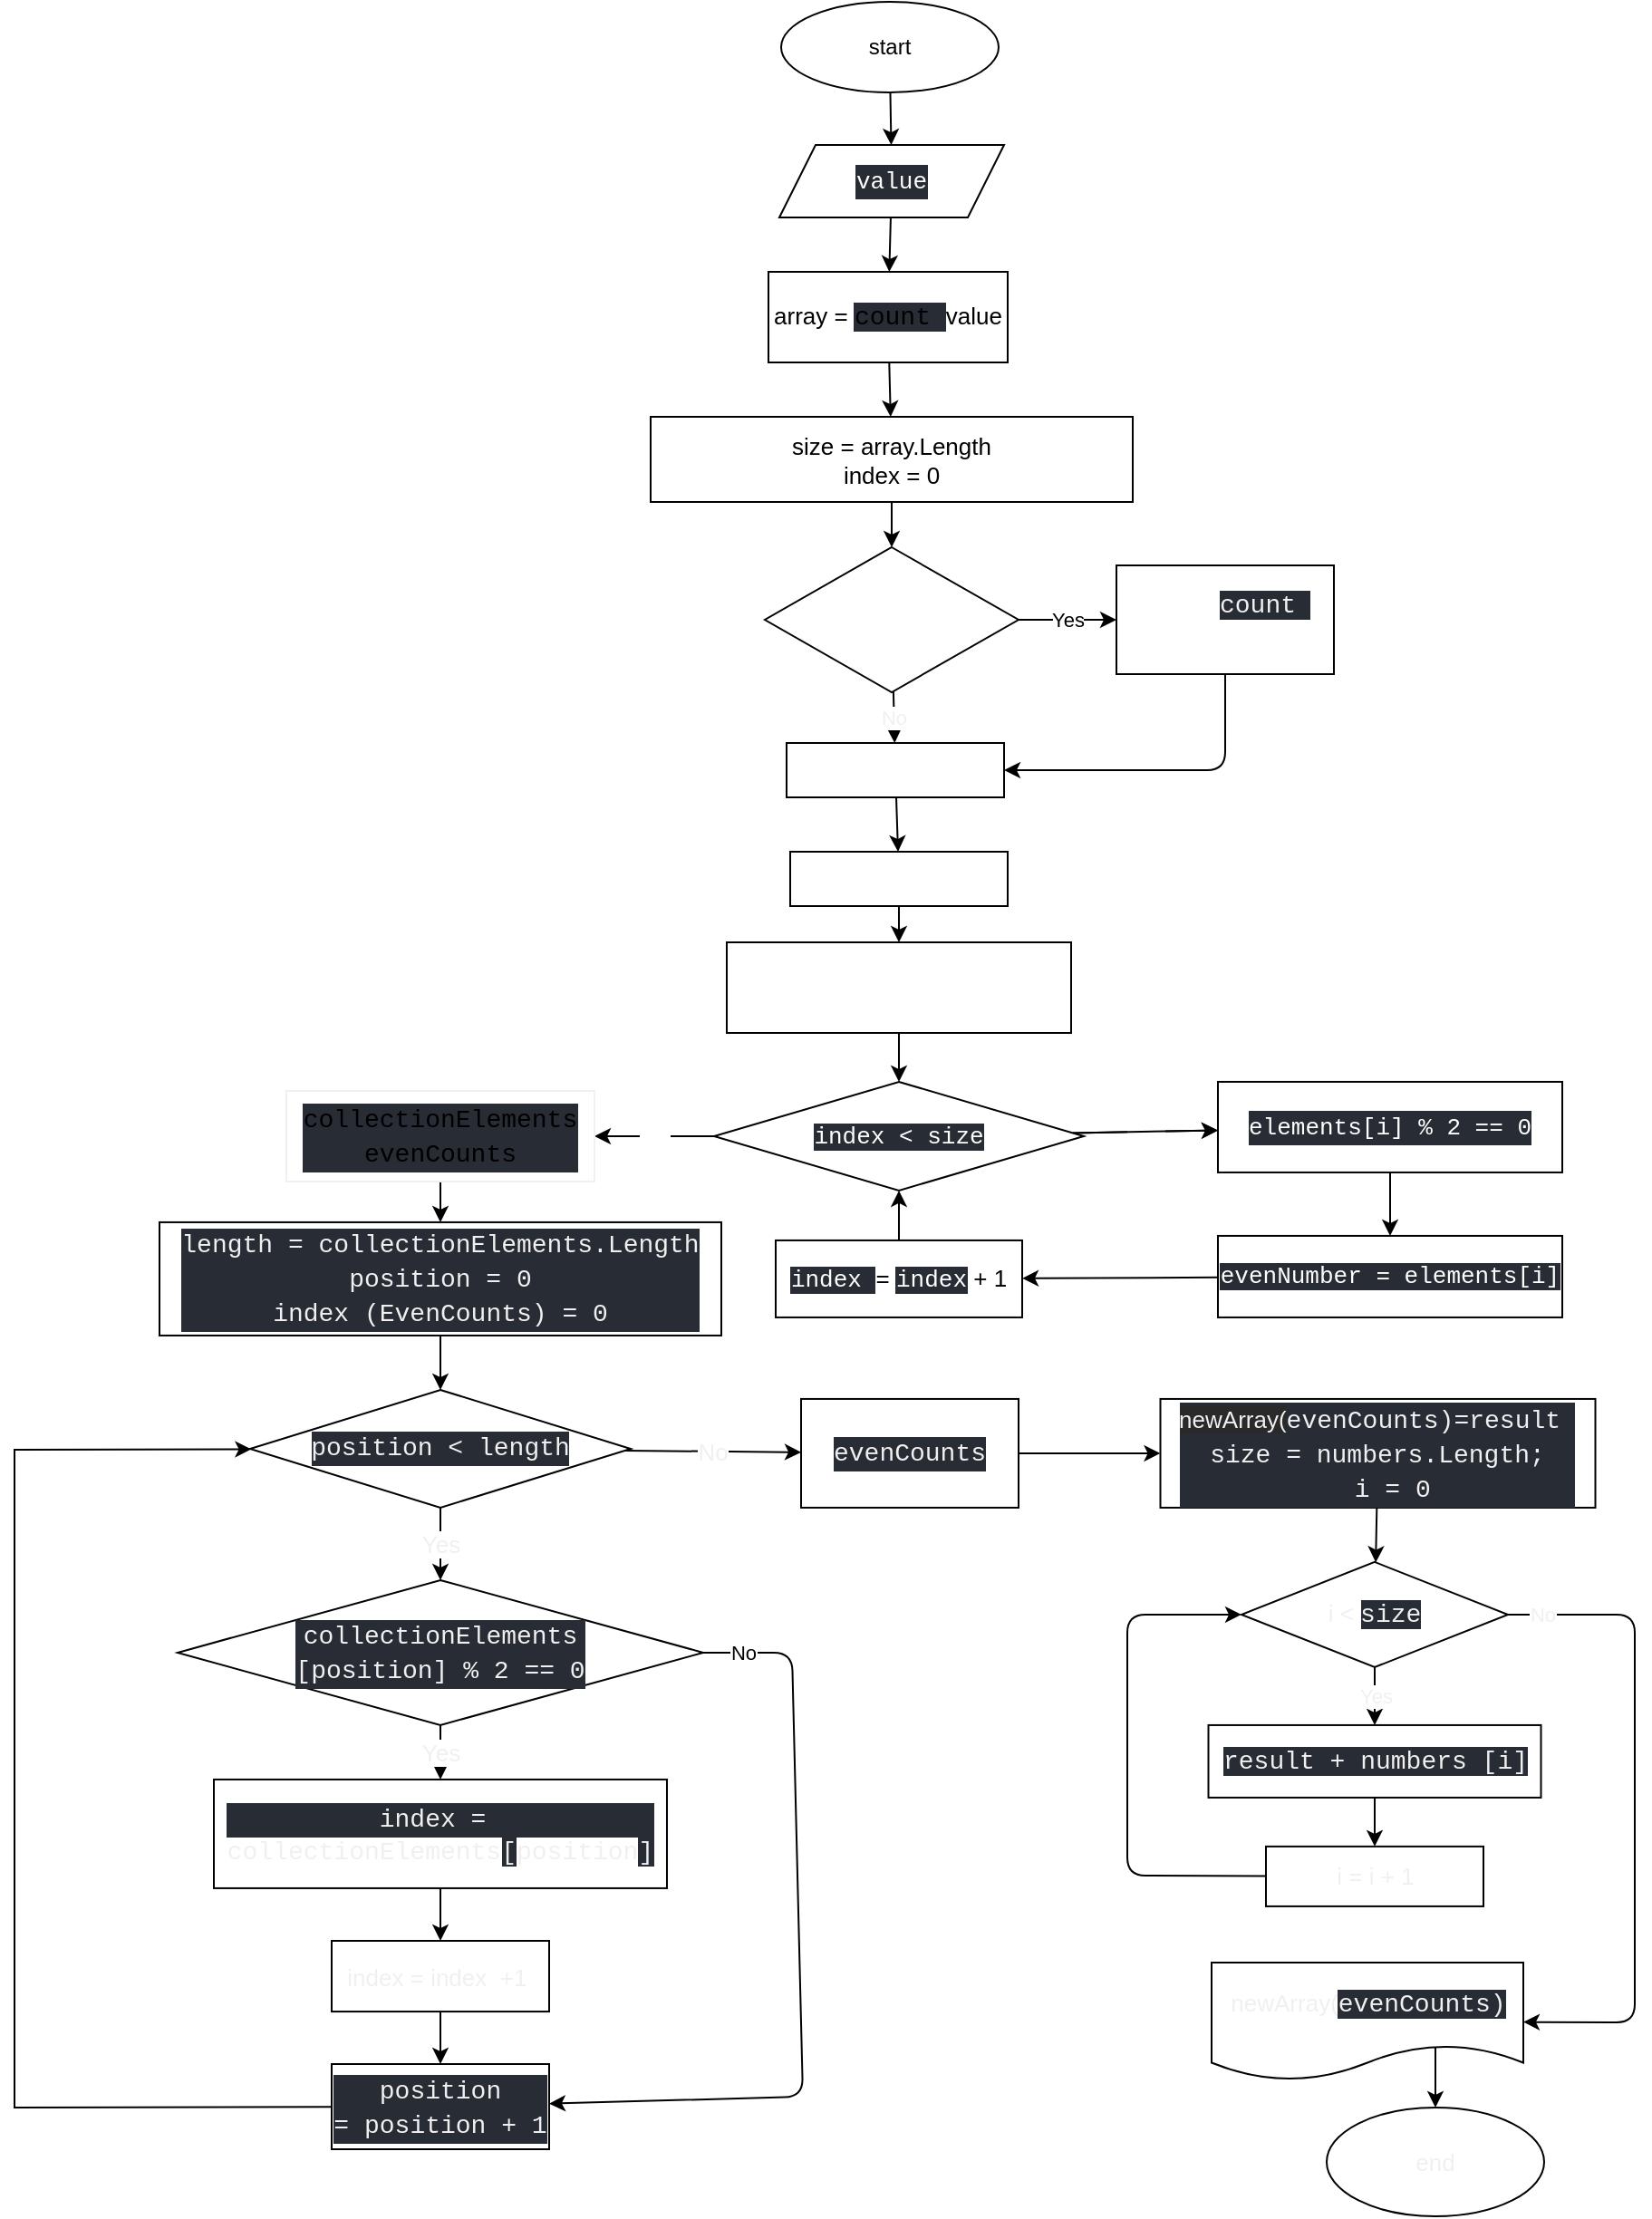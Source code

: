 <mxfile>
    <diagram id="9QkJtEaG_IkiM6-xcyWF" name="Page-1">
        <mxGraphModel dx="890" dy="319" grid="1" gridSize="10" guides="1" tooltips="1" connect="1" arrows="1" fold="1" page="1" pageScale="1" pageWidth="827" pageHeight="1169" math="0" shadow="0">
            <root>
                <mxCell id="0"/>
                <mxCell id="1" parent="0"/>
                <mxCell id="3" value="" style="edgeStyle=none;html=1;fontSize=13;rounded=0;" edge="1" parent="1" source="4" target="6">
                    <mxGeometry relative="1" as="geometry"/>
                </mxCell>
                <mxCell id="4" value="start" style="ellipse;whiteSpace=wrap;html=1;rounded=0;" vertex="1" parent="1">
                    <mxGeometry x="589" y="511" width="120" height="50" as="geometry"/>
                </mxCell>
                <mxCell id="5" value="" style="edgeStyle=none;html=1;fontColor=#FFFFFF;fontSize=13;rounded=0;" edge="1" parent="1" source="6" target="8">
                    <mxGeometry relative="1" as="geometry"/>
                </mxCell>
                <mxCell id="6" value="&lt;div style=&quot;background-color: rgb(40, 44, 52); font-family: consolas, &amp;quot;courier new&amp;quot;, monospace; font-size: 13px; line-height: 19px;&quot;&gt;&lt;font color=&quot;#ffffff&quot; style=&quot;font-size: 13px;&quot;&gt;value&lt;/font&gt;&lt;br style=&quot;font-size: 13px;&quot;&gt;&lt;/div&gt;" style="shape=parallelogram;perimeter=parallelogramPerimeter;whiteSpace=wrap;html=1;fixedSize=1;fontSize=13;rounded=0;" vertex="1" parent="1">
                    <mxGeometry x="588" y="590" width="124" height="40" as="geometry"/>
                </mxCell>
                <mxCell id="7" value="" style="edgeStyle=none;html=1;fontColor=#FFFFFF;fontSize=13;rounded=0;" edge="1" parent="1" source="8" target="10">
                    <mxGeometry relative="1" as="geometry"/>
                </mxCell>
                <mxCell id="8" value="array = &lt;span style=&quot;background-color: rgb(40 , 44 , 52) ; font-family: &amp;#34;consolas&amp;#34; , &amp;#34;courier new&amp;#34; , monospace ; font-size: 14px&quot;&gt;count&amp;nbsp;&lt;/span&gt;&lt;span&gt;value&lt;/span&gt;" style="whiteSpace=wrap;html=1;fontSize=13;rounded=0;" vertex="1" parent="1">
                    <mxGeometry x="582" y="660" width="132" height="50" as="geometry"/>
                </mxCell>
                <mxCell id="9" style="edgeStyle=none;html=1;fontSize=13;fontColor=#FFFFFF;rounded=0;entryX=0.5;entryY=0;entryDx=0;entryDy=0;" edge="1" parent="1" source="10" target="44">
                    <mxGeometry relative="1" as="geometry">
                        <mxPoint x="646" y="806" as="targetPoint"/>
                    </mxGeometry>
                </mxCell>
                <mxCell id="10" value="size =&amp;nbsp;array.Length &lt;br&gt;index = 0" style="shape=parallelogram;perimeter=parallelogramPerimeter;fixedSize=1;fontSize=13;whiteSpace=wrap;verticalAlign=middle;html=1;rounded=0;size=-2;" vertex="1" parent="1">
                    <mxGeometry x="517" y="740" width="266" height="47" as="geometry"/>
                </mxCell>
                <mxCell id="11" value="No" style="edgeStyle=none;html=1;fontColor=#FFFFFF;fontSize=13;rounded=0;" edge="1" parent="1" source="14">
                    <mxGeometry relative="1" as="geometry">
                        <mxPoint x="486" y="1136.97" as="targetPoint"/>
                    </mxGeometry>
                </mxCell>
                <mxCell id="12" value="Yes" style="edgeStyle=none;html=1;fontColor=#FFFFFF;fontSize=13;rounded=0;" edge="1" parent="1" source="14" target="16">
                    <mxGeometry relative="1" as="geometry"/>
                </mxCell>
                <mxCell id="13" style="edgeStyle=none;html=1;fontSize=13;fontColor=#FFFFFF;rounded=0;" edge="1" parent="1" source="14" target="16">
                    <mxGeometry relative="1" as="geometry"/>
                </mxCell>
                <mxCell id="14" value="&lt;span style=&quot;color: rgb(255 , 255 , 255) ; font-family: &amp;#34;consolas&amp;#34; , &amp;#34;courier new&amp;#34; , monospace ; background-color: rgb(40 , 44 , 52)&quot;&gt;index&amp;nbsp;&lt;/span&gt;&lt;span style=&quot;color: rgb(255 , 255 , 255) ; background-color: rgb(40 , 44 , 52) ; font-family: &amp;#34;consolas&amp;#34; , &amp;#34;courier new&amp;#34; , monospace&quot;&gt;&amp;lt; size&lt;/span&gt;&lt;span style=&quot;color: rgb(255 , 255 , 255) ; font-family: &amp;#34;consolas&amp;#34; , &amp;#34;courier new&amp;#34; , monospace ; background-color: rgb(40 , 44 , 52)&quot;&gt;&lt;br&gt;&lt;/span&gt;" style="rhombus;whiteSpace=wrap;html=1;fontSize=13;rounded=0;" vertex="1" parent="1">
                    <mxGeometry x="552" y="1106.97" width="204" height="60" as="geometry"/>
                </mxCell>
                <mxCell id="15" value="" style="edgeStyle=none;html=1;fontColor=#FFFFFF;fontSize=13;rounded=0;" edge="1" parent="1" source="16" target="20">
                    <mxGeometry relative="1" as="geometry"/>
                </mxCell>
                <mxCell id="16" value="&lt;div style=&quot;background-color: rgb(40, 44, 52); font-family: consolas, &amp;quot;courier new&amp;quot;, monospace; font-size: 13px; line-height: 19px;&quot;&gt;&lt;font color=&quot;#ffffff&quot; style=&quot;font-size: 13px;&quot;&gt;elements[i] % 2 == 0&lt;/font&gt;&lt;/div&gt;" style="whiteSpace=wrap;html=1;fontSize=13;rounded=0;" vertex="1" parent="1">
                    <mxGeometry x="830" y="1106.97" width="190" height="50" as="geometry"/>
                </mxCell>
                <mxCell id="17" value="" style="edgeStyle=none;html=1;fontSize=13;fontColor=#F0F0F0;rounded=0;" edge="1" parent="1" source="18" target="24">
                    <mxGeometry relative="1" as="geometry"/>
                </mxCell>
                <mxCell id="18" value="&lt;div style=&quot;background-color: rgb(40 , 44 , 52) ; font-family: &amp;#34;consolas&amp;#34; , &amp;#34;courier new&amp;#34; , monospace ; font-size: 14px ; line-height: 19px&quot;&gt;collectionElements&lt;br&gt;&lt;div style=&quot;font-family: &amp;#34;consolas&amp;#34; , &amp;#34;courier new&amp;#34; , monospace ; line-height: 19px&quot;&gt;evenCounts&lt;/div&gt;&lt;/div&gt;" style="whiteSpace=wrap;html=1;fontSize=13;strokeColor=#F0F0F0;rounded=0;" vertex="1" parent="1">
                    <mxGeometry x="316" y="1111.97" width="170" height="50" as="geometry"/>
                </mxCell>
                <mxCell id="19" value="" style="edgeStyle=none;html=1;fontSize=13;fontColor=#FFFFFF;rounded=0;" edge="1" parent="1" source="20" target="22">
                    <mxGeometry relative="1" as="geometry"/>
                </mxCell>
                <mxCell id="20" value="&lt;span style=&quot;color: rgb(255 , 255 , 255) ; font-family: &amp;#34;consolas&amp;#34; , &amp;#34;courier new&amp;#34; , monospace ; background-color: rgb(40 , 44 , 52)&quot;&gt;evenNumber =&amp;nbsp;&lt;/span&gt;&lt;span style=&quot;color: rgb(255 , 255 , 255) ; font-family: &amp;#34;consolas&amp;#34; , &amp;#34;courier new&amp;#34; , monospace ; background-color: rgb(40 , 44 , 52)&quot;&gt;elements[i]&lt;/span&gt;" style="whiteSpace=wrap;html=1;fontSize=13;rounded=0;" vertex="1" parent="1">
                    <mxGeometry x="830" y="1191.97" width="190" height="45" as="geometry"/>
                </mxCell>
                <mxCell id="21" style="edgeStyle=none;html=1;fontSize=13;fontColor=#FFFFFF;rounded=0;" edge="1" parent="1" source="22" target="14">
                    <mxGeometry relative="1" as="geometry"/>
                </mxCell>
                <mxCell id="22" value="&lt;span style=&quot;color: rgb(255 , 255 , 255) ; font-family: &amp;#34;consolas&amp;#34; , &amp;#34;courier new&amp;#34; , monospace ; background-color: rgb(40 , 44 , 52)&quot;&gt;index&amp;nbsp;&lt;/span&gt;=&amp;nbsp;&lt;span style=&quot;color: rgb(255 , 255 , 255) ; font-family: &amp;#34;consolas&amp;#34; , &amp;#34;courier new&amp;#34; , monospace ; background-color: rgb(40 , 44 , 52)&quot;&gt;index&lt;/span&gt;&amp;nbsp;+ 1" style="whiteSpace=wrap;html=1;fontSize=13;rounded=0;" vertex="1" parent="1">
                    <mxGeometry x="586" y="1194.47" width="136" height="42.5" as="geometry"/>
                </mxCell>
                <mxCell id="23" value="" style="edgeStyle=none;html=1;fontSize=13;fontColor=#F0F0F0;exitX=0.5;exitY=1;exitDx=0;exitDy=0;rounded=0;" edge="1" parent="1" source="24" target="27">
                    <mxGeometry relative="1" as="geometry">
                        <mxPoint x="401" y="1261.97" as="sourcePoint"/>
                    </mxGeometry>
                </mxCell>
                <mxCell id="24" value="&lt;div style=&quot;background-color: rgb(40 , 44 , 52) ; font-family: &amp;#34;consolas&amp;#34; , &amp;#34;courier new&amp;#34; , monospace ; font-size: 14px ; line-height: 19px&quot;&gt;&lt;span&gt;length&lt;/span&gt; = &lt;span&gt;collectionElements&lt;/span&gt;.&lt;span&gt;Length&lt;br&gt;&lt;/span&gt;&lt;div style=&quot;font-family: &amp;#34;consolas&amp;#34; , &amp;#34;courier new&amp;#34; , monospace ; line-height: 19px&quot;&gt;&lt;span&gt;position&lt;/span&gt; = &lt;span&gt;0&lt;br&gt;index (E&lt;/span&gt;venCounts) = 0&lt;/div&gt;&lt;/div&gt;" style="whiteSpace=wrap;html=1;fontSize=13;fontColor=#F0F0F0;rounded=0;" vertex="1" parent="1">
                    <mxGeometry x="246" y="1184.47" width="310" height="62.5" as="geometry"/>
                </mxCell>
                <mxCell id="25" value="Yes" style="edgeStyle=none;html=1;fontSize=13;fontColor=#F0F0F0;rounded=0;" edge="1" parent="1" source="27" target="30">
                    <mxGeometry relative="1" as="geometry"/>
                </mxCell>
                <mxCell id="26" value="No" style="edgeStyle=none;html=1;fontSize=13;fontColor=#F0F0F0;rounded=0;" edge="1" parent="1" source="27" target="32">
                    <mxGeometry relative="1" as="geometry"/>
                </mxCell>
                <mxCell id="27" value="&lt;div style=&quot;background-color: rgb(40, 44, 52); font-family: consolas, &amp;quot;courier new&amp;quot;, monospace; font-size: 14px; line-height: 19px;&quot;&gt;&lt;span style=&quot;&quot;&gt;position&lt;/span&gt; &amp;lt; &lt;span style=&quot;&quot;&gt;length&lt;/span&gt;&lt;/div&gt;" style="rhombus;whiteSpace=wrap;html=1;fontSize=13;fontColor=#F0F0F0;rounded=0;" vertex="1" parent="1">
                    <mxGeometry x="296" y="1276.97" width="210" height="65" as="geometry"/>
                </mxCell>
                <mxCell id="28" value="Yes" style="edgeStyle=none;html=1;fontSize=13;fontColor=#F0F0F0;rounded=0;" edge="1" parent="1" source="30" target="34">
                    <mxGeometry relative="1" as="geometry"/>
                </mxCell>
                <mxCell id="29" value="No" style="edgeStyle=none;html=1;" edge="1" parent="1" source="30" target="36">
                    <mxGeometry x="-0.898" relative="1" as="geometry">
                        <Array as="points">
                            <mxPoint x="595" y="1422"/>
                            <mxPoint x="601" y="1667"/>
                        </Array>
                        <mxPoint as="offset"/>
                    </mxGeometry>
                </mxCell>
                <mxCell id="30" value="&lt;div style=&quot;background-color: rgb(40 , 44 , 52) ; font-family: &amp;#34;consolas&amp;#34; , &amp;#34;courier new&amp;#34; , monospace ; font-size: 14px ; line-height: 19px&quot;&gt;&lt;span&gt;collectionElements&lt;br&gt;&lt;/span&gt;[&lt;span&gt;position&lt;/span&gt;] % &lt;span&gt;2&lt;/span&gt; == &lt;span&gt;0&lt;/span&gt;&lt;/div&gt;" style="rhombus;whiteSpace=wrap;html=1;fontSize=13;fontColor=#F0F0F0;rounded=0;" vertex="1" parent="1">
                    <mxGeometry x="256" y="1381.97" width="290" height="80" as="geometry"/>
                </mxCell>
                <mxCell id="31" value="" style="edgeStyle=none;html=1;" edge="1" parent="1" source="32" target="54">
                    <mxGeometry relative="1" as="geometry"/>
                </mxCell>
                <mxCell id="32" value="&lt;div style=&quot;background-color: rgb(40, 44, 52); font-family: consolas, &amp;quot;courier new&amp;quot;, monospace; font-size: 14px; line-height: 19px;&quot;&gt;&lt;span style=&quot;&quot;&gt;evenCounts&lt;/span&gt;&lt;/div&gt;" style="whiteSpace=wrap;html=1;fontSize=13;fontColor=#F0F0F0;rounded=0;" vertex="1" parent="1">
                    <mxGeometry x="600" y="1281.97" width="120" height="60" as="geometry"/>
                </mxCell>
                <mxCell id="33" value="" style="edgeStyle=none;html=1;fontSize=13;fontColor=#F0F0F0;rounded=0;" edge="1" parent="1" source="34" target="38">
                    <mxGeometry relative="1" as="geometry"/>
                </mxCell>
                <mxCell id="34" value="&lt;div style=&quot;background-color: rgb(40 , 44 , 52) ; font-family: &amp;#34;consolas&amp;#34; , &amp;#34;courier new&amp;#34; , monospace ; font-size: 14px ; line-height: 19px&quot;&gt;&lt;span&gt;index =&amp;nbsp;&lt;/span&gt;&lt;/div&gt;&lt;span style=&quot;font-family: &amp;#34;consolas&amp;#34; , &amp;#34;courier new&amp;#34; , monospace ; font-size: 14px&quot;&gt;collectionElements&lt;/span&gt;&lt;span style=&quot;font-family: &amp;#34;consolas&amp;#34; , &amp;#34;courier new&amp;#34; , monospace ; font-size: 14px ; background-color: rgb(40 , 44 , 52)&quot;&gt;[&lt;/span&gt;&lt;span style=&quot;font-family: &amp;#34;consolas&amp;#34; , &amp;#34;courier new&amp;#34; , monospace ; font-size: 14px&quot;&gt;position&lt;/span&gt;&lt;span style=&quot;font-family: &amp;#34;consolas&amp;#34; , &amp;#34;courier new&amp;#34; , monospace ; font-size: 14px ; background-color: rgb(40 , 44 , 52)&quot;&gt;]&lt;/span&gt;" style="whiteSpace=wrap;html=1;fontSize=13;fontColor=#F0F0F0;rounded=0;" vertex="1" parent="1">
                    <mxGeometry x="276" y="1491.97" width="250" height="60" as="geometry"/>
                </mxCell>
                <mxCell id="35" style="edgeStyle=none;html=1;fontSize=13;fontColor=#F0F0F0;rounded=0;" edge="1" parent="1" source="36" target="27">
                    <mxGeometry relative="1" as="geometry">
                        <Array as="points">
                            <mxPoint x="166" y="1673"/>
                            <mxPoint x="166" y="1516.97"/>
                            <mxPoint x="166" y="1309.97"/>
                        </Array>
                    </mxGeometry>
                </mxCell>
                <mxCell id="36" value="&lt;div style=&quot;background-color: rgb(40, 44, 52); font-family: consolas, &amp;quot;courier new&amp;quot;, monospace; font-size: 14px; line-height: 19px;&quot;&gt;&lt;span style=&quot;&quot;&gt;position =&amp;nbsp;&lt;/span&gt;&lt;span style=&quot;&quot;&gt;position + 1&lt;/span&gt;&lt;/div&gt;" style="whiteSpace=wrap;html=1;fontSize=13;fontColor=#F0F0F0;rounded=0;" vertex="1" parent="1">
                    <mxGeometry x="341" y="1649" width="120" height="47" as="geometry"/>
                </mxCell>
                <mxCell id="37" style="edgeStyle=none;html=1;" edge="1" parent="1" source="38" target="36">
                    <mxGeometry relative="1" as="geometry"/>
                </mxCell>
                <mxCell id="38" value="index = index&amp;nbsp; +1&amp;nbsp;" style="whiteSpace=wrap;html=1;fontSize=13;fontColor=#F0F0F0;rounded=0;" vertex="1" parent="1">
                    <mxGeometry x="341" y="1581" width="120" height="39.03" as="geometry"/>
                </mxCell>
                <mxCell id="39" value="" style="edgeStyle=none;html=1;fontSize=13;fontColor=#F0F0F0;rounded=0;" edge="1" parent="1" target="41">
                    <mxGeometry relative="1" as="geometry">
                        <mxPoint x="950" y="1633" as="sourcePoint"/>
                    </mxGeometry>
                </mxCell>
                <mxCell id="40" value="newArray(&lt;span style=&quot;font-family: &amp;#34;consolas&amp;#34; , &amp;#34;courier new&amp;#34; , monospace ; font-size: 14px ; background-color: rgb(40 , 44 , 52)&quot;&gt;evenCounts)&lt;/span&gt;" style="shape=document;whiteSpace=wrap;html=1;boundedLbl=1;labelBackgroundColor=none;fontSize=13;fontColor=#F0F0F0;rounded=0;" vertex="1" parent="1">
                    <mxGeometry x="826.5" y="1593" width="172" height="65" as="geometry"/>
                </mxCell>
                <mxCell id="41" value="end" style="ellipse;whiteSpace=wrap;html=1;fontSize=13;fontColor=#F0F0F0;labelBackgroundColor=none;rounded=0;" vertex="1" parent="1">
                    <mxGeometry x="890" y="1673" width="120" height="60" as="geometry"/>
                </mxCell>
                <mxCell id="42" value="No" style="edgeStyle=none;html=1;fontColor=#F0F0F0;rounded=0;" edge="1" parent="1" source="44" target="48">
                    <mxGeometry relative="1" as="geometry"/>
                </mxCell>
                <mxCell id="43" value="Yes" style="edgeStyle=none;html=1;" edge="1" parent="1" source="44" target="50">
                    <mxGeometry relative="1" as="geometry"/>
                </mxCell>
                <mxCell id="44" value="index&amp;nbsp; &amp;lt;&amp;nbsp;&lt;span style=&quot;font-family: &amp;#34;consolas&amp;#34; , &amp;#34;courier new&amp;#34; , monospace ; font-size: 14px&quot;&gt;size&amp;nbsp;&lt;/span&gt;" style="rhombus;whiteSpace=wrap;html=1;fontSize=13;fontColor=#FFFFFF;rounded=0;labelBackgroundColor=none;" vertex="1" parent="1">
                    <mxGeometry x="580" y="812" width="140" height="80" as="geometry"/>
                </mxCell>
                <mxCell id="45" style="edgeStyle=none;html=1;fontColor=#F0F0F0;rounded=0;" edge="1" parent="1" source="46" target="14">
                    <mxGeometry relative="1" as="geometry"/>
                </mxCell>
                <mxCell id="46" value="&lt;span style=&quot;color: rgb(255 , 255 , 255) ; font-family: &amp;#34;consolas&amp;#34; , &amp;#34;courier new&amp;#34; , monospace ; font-size: 13px&quot;&gt;size =&amp;nbsp;&lt;/span&gt;&lt;span style=&quot;color: rgb(255 , 255 , 255) ; font-family: &amp;#34;consolas&amp;#34; , &amp;#34;courier new&amp;#34; , monospace ; font-size: 14px&quot;&gt;elementsLength&lt;/span&gt;&lt;span style=&quot;color: rgb(255 , 255 , 255) ; font-family: &amp;#34;consolas&amp;#34; , &amp;#34;courier new&amp;#34; , monospace ; font-size: 13px&quot;&gt;&lt;br&gt;evenNumber = 0&lt;br&gt;index = 0&lt;br&gt;&lt;/span&gt;" style="rounded=0;whiteSpace=wrap;html=1;fontColor=#F0F0F0;" vertex="1" parent="1">
                    <mxGeometry x="559" y="1030" width="190" height="50" as="geometry"/>
                </mxCell>
                <mxCell id="47" value="" style="edgeStyle=none;html=1;" edge="1" parent="1" source="48" target="52">
                    <mxGeometry relative="1" as="geometry"/>
                </mxCell>
                <mxCell id="48" value="&lt;span&gt;index&amp;nbsp; =&amp;nbsp;&lt;/span&gt;index&amp;nbsp;&amp;nbsp;+1" style="whiteSpace=wrap;html=1;fontSize=13;fontColor=#FFFFFF;rounded=0;labelBackgroundColor=none;" vertex="1" parent="1">
                    <mxGeometry x="592" y="920" width="120" height="30" as="geometry"/>
                </mxCell>
                <mxCell id="49" style="edgeStyle=none;html=1;entryX=1;entryY=0.5;entryDx=0;entryDy=0;" edge="1" parent="1" source="50" target="48">
                    <mxGeometry relative="1" as="geometry">
                        <Array as="points">
                            <mxPoint x="834" y="935"/>
                        </Array>
                    </mxGeometry>
                </mxCell>
                <mxCell id="50" value="array =&amp;nbsp;&lt;span style=&quot;color: rgb(240 , 240 , 240) ; font-family: &amp;#34;consolas&amp;#34; , &amp;#34;courier new&amp;#34; , monospace ; font-size: 14px ; background-color: rgb(40 , 44 , 52)&quot;&gt;count&amp;nbsp;&lt;/span&gt;&lt;br&gt;&lt;span style=&quot;font-family: &amp;#34;consolas&amp;#34; , &amp;#34;courier new&amp;#34; , monospace ; font-size: 14px&quot;&gt;elements&lt;/span&gt;" style="whiteSpace=wrap;html=1;fontSize=13;fontColor=#FFFFFF;rounded=0;labelBackgroundColor=none;" vertex="1" parent="1">
                    <mxGeometry x="774" y="822" width="120" height="60" as="geometry"/>
                </mxCell>
                <mxCell id="51" value="" style="edgeStyle=none;html=1;" edge="1" parent="1" source="52" target="46">
                    <mxGeometry relative="1" as="geometry"/>
                </mxCell>
                <mxCell id="52" value="&lt;span style=&quot;font-family: &amp;#34;consolas&amp;#34; , &amp;#34;courier new&amp;#34; , monospace&quot;&gt;array&amp;nbsp;&lt;/span&gt;&lt;span style=&quot;font-family: &amp;#34;consolas&amp;#34; , &amp;#34;courier new&amp;#34; , monospace ; font-size: 14px&quot;&gt;elements&lt;/span&gt;" style="whiteSpace=wrap;html=1;fontSize=13;fontColor=#FFFFFF;rounded=0;labelBackgroundColor=none;" vertex="1" parent="1">
                    <mxGeometry x="594" y="980" width="120" height="30" as="geometry"/>
                </mxCell>
                <mxCell id="53" value="" style="edgeStyle=none;html=1;fontColor=#F0F0F0;" edge="1" parent="1" source="54" target="57">
                    <mxGeometry relative="1" as="geometry"/>
                </mxCell>
                <mxCell id="54" value="&lt;div style=&quot;background-color: rgb(40 , 44 , 52) ; font-family: &amp;#34;consolas&amp;#34; , &amp;#34;courier new&amp;#34; , monospace ; font-size: 14px ; line-height: 19px&quot;&gt;&lt;div&gt;&lt;span style=&quot;font-family: &amp;#34;helvetica&amp;#34; ; font-size: 13px ; background-color: rgb(42 , 42 , 42)&quot;&gt;newArray(&lt;/span&gt;evenCounts)=result&amp;nbsp;&lt;br&gt;size = numbers.Length;&lt;/div&gt;&lt;div&gt;&amp;nbsp; i = 0&lt;/div&gt;&lt;/div&gt;" style="whiteSpace=wrap;html=1;fontSize=13;fontColor=#F0F0F0;rounded=0;" vertex="1" parent="1">
                    <mxGeometry x="798.25" y="1281.97" width="240" height="60" as="geometry"/>
                </mxCell>
                <mxCell id="55" value="Yes" style="edgeStyle=none;html=1;fontColor=#F0F0F0;" edge="1" parent="1" source="57" target="59">
                    <mxGeometry relative="1" as="geometry"/>
                </mxCell>
                <mxCell id="56" value="No" style="edgeStyle=none;html=1;fontColor=#F0F0F0;" edge="1" parent="1" source="57" target="40">
                    <mxGeometry x="-0.893" relative="1" as="geometry">
                        <Array as="points">
                            <mxPoint x="1060" y="1401"/>
                            <mxPoint x="1060" y="1626"/>
                        </Array>
                        <mxPoint as="offset"/>
                    </mxGeometry>
                </mxCell>
                <mxCell id="57" value="i &amp;lt;&amp;nbsp;&lt;span style=&quot;font-family: &amp;#34;consolas&amp;#34; , &amp;#34;courier new&amp;#34; , monospace ; font-size: 14px ; background-color: rgb(40 , 44 , 52)&quot;&gt;size&lt;/span&gt;" style="rhombus;whiteSpace=wrap;html=1;fontSize=13;fontColor=#F0F0F0;rounded=0;" vertex="1" parent="1">
                    <mxGeometry x="843" y="1371.97" width="147" height="58.03" as="geometry"/>
                </mxCell>
                <mxCell id="58" value="" style="edgeStyle=none;html=1;fontColor=#F0F0F0;" edge="1" parent="1" source="59" target="61">
                    <mxGeometry relative="1" as="geometry"/>
                </mxCell>
                <mxCell id="59" value="&lt;span style=&quot;font-family: &amp;#34;consolas&amp;#34; , &amp;#34;courier new&amp;#34; , monospace ; font-size: 14px ; background-color: rgb(40 , 44 , 52)&quot;&gt;result + numbers [i]&lt;/span&gt;" style="whiteSpace=wrap;html=1;fontSize=13;fontColor=#F0F0F0;rounded=0;" vertex="1" parent="1">
                    <mxGeometry x="824.75" y="1461.97" width="183.5" height="39.99" as="geometry"/>
                </mxCell>
                <mxCell id="60" style="edgeStyle=none;html=1;entryX=0;entryY=0.5;entryDx=0;entryDy=0;fontColor=#F0F0F0;" edge="1" parent="1" source="61" target="57">
                    <mxGeometry relative="1" as="geometry">
                        <Array as="points">
                            <mxPoint x="780" y="1545"/>
                            <mxPoint x="780" y="1401"/>
                        </Array>
                    </mxGeometry>
                </mxCell>
                <mxCell id="61" value="i = i + 1" style="whiteSpace=wrap;html=1;fontSize=13;fontColor=#F0F0F0;rounded=0;" vertex="1" parent="1">
                    <mxGeometry x="856.5" y="1528.93" width="120" height="33.03" as="geometry"/>
                </mxCell>
            </root>
        </mxGraphModel>
    </diagram>
    <diagram name="Page-1" id="Q9DaQgcbfLEyy2spYf2s">
        <mxGraphModel grid="1" gridSize="10" guides="1" tooltips="1" connect="1" arrows="1" page="1" fold="1" pageScale="1" pageWidth="827" pageHeight="1169" math="0" shadow="0">
            <root>
                <mxCell id="0"/>
                <mxCell id="1" parent="0"/>
                <mxCell id="2" value="" style="ellipse;whiteSpace=wrap;html=1;" vertex="1" parent="1">
                    <mxGeometry x="110" y="200" width="120" height="80" as="geometry"/>
                </mxCell>
            </root>
        </mxGraphModel>
    </diagram>
</mxfile>